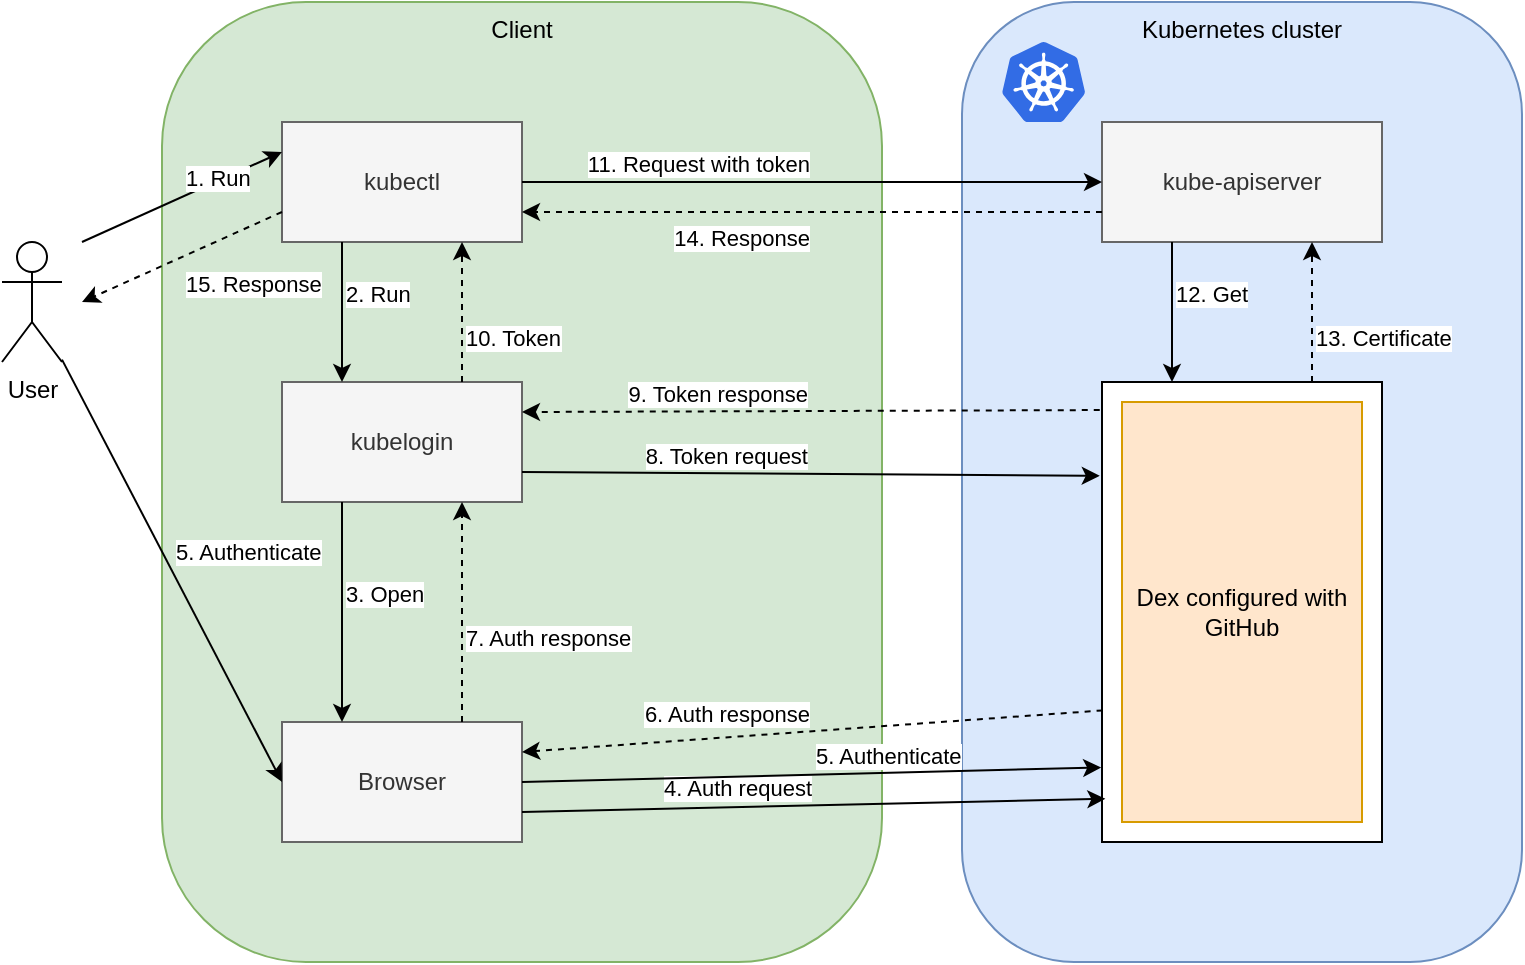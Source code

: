 <mxfile>
    <diagram name="Page-1" id="C5R21gGD6Sj-pSpwg8dC">
        <mxGraphModel dx="757" dy="660" grid="1" gridSize="10" guides="1" tooltips="1" connect="1" arrows="1" fold="1" page="1" pageScale="1" pageWidth="827" pageHeight="1169" math="0" shadow="0">
            <root>
                <mxCell id="0"/>
                <mxCell id="1" parent="0"/>
                <mxCell id="2" value="Client" style="rounded=1;whiteSpace=wrap;html=1;arcSize=20;verticalAlign=top;align=center;fillColor=#d5e8d4;strokeColor=#82b366;" parent="1" vertex="1">
                    <mxGeometry x="120" y="80" width="360" height="480" as="geometry"/>
                </mxCell>
                <mxCell id="3" value="Kubernetes cluster" style="rounded=1;whiteSpace=wrap;html=1;arcSize=20;verticalAlign=top;align=center;fillColor=#dae8fc;strokeColor=#6c8ebf;" parent="1" vertex="1">
                    <mxGeometry x="520" y="80" width="280" height="480" as="geometry"/>
                </mxCell>
                <mxCell id="4" value="User" style="shape=umlActor;verticalLabelPosition=bottom;verticalAlign=top;html=1;" parent="1" vertex="1">
                    <mxGeometry x="40" y="200" width="30" height="60" as="geometry"/>
                </mxCell>
                <mxCell id="5" value="kubectl" style="rounded=0;whiteSpace=wrap;html=1;fillColor=#f5f5f5;strokeColor=#666666;fontColor=#333333;" parent="1" vertex="1">
                    <mxGeometry x="180" y="140" width="120" height="60" as="geometry"/>
                </mxCell>
                <mxCell id="6" value="kubelogin" style="rounded=0;whiteSpace=wrap;html=1;fillColor=#f5f5f5;strokeColor=#666666;fontColor=#333333;" parent="1" vertex="1">
                    <mxGeometry x="180" y="270" width="120" height="60" as="geometry"/>
                </mxCell>
                <mxCell id="7" value="Browser" style="rounded=0;whiteSpace=wrap;html=1;fillColor=#f5f5f5;strokeColor=#666666;fontColor=#333333;" parent="1" vertex="1">
                    <mxGeometry x="180" y="440" width="120" height="60" as="geometry"/>
                </mxCell>
                <mxCell id="8" value="kube-apiserver" style="rounded=0;whiteSpace=wrap;html=1;fillColor=#f5f5f5;strokeColor=#666666;fontColor=#333333;" parent="1" vertex="1">
                    <mxGeometry x="590" y="140" width="140" height="60" as="geometry"/>
                </mxCell>
                <mxCell id="9" value="" style="rounded=0;whiteSpace=wrap;html=1;" parent="1" vertex="1">
                    <mxGeometry x="590" y="270" width="140" height="230" as="geometry"/>
                </mxCell>
                <mxCell id="10" value="Dex configured with GitHub" style="rounded=0;whiteSpace=wrap;html=1;fillColor=#ffe6cc;strokeColor=#d79b00;align=center;verticalAlign=middle;" parent="9" vertex="1">
                    <mxGeometry x="10" y="10" width="120" height="210" as="geometry"/>
                </mxCell>
                <mxCell id="11" value="1. Run" style="endArrow=classic;html=1;rounded=0;align=left;verticalAlign=bottom;entryX=0;entryY=0.25;entryDx=0;entryDy=0;" parent="1" target="5" edge="1">
                    <mxGeometry width="50" height="50" relative="1" as="geometry">
                        <mxPoint x="80" y="200" as="sourcePoint"/>
                        <mxPoint x="150" y="160" as="targetPoint"/>
                    </mxGeometry>
                </mxCell>
                <mxCell id="12" value="2. Run" style="endArrow=classic;html=1;rounded=0;align=left;verticalAlign=bottom;entryX=0.25;entryY=0;entryDx=0;entryDy=0;exitX=0.25;exitY=1;exitDx=0;exitDy=0;" parent="1" source="5" target="6" edge="1">
                    <mxGeometry width="50" height="50" relative="1" as="geometry">
                        <mxPoint x="240" y="210" as="sourcePoint"/>
                        <mxPoint x="240" y="260" as="targetPoint"/>
                    </mxGeometry>
                </mxCell>
                <mxCell id="13" value="3. Open" style="endArrow=classic;html=1;rounded=0;align=left;verticalAlign=bottom;entryX=0.25;entryY=0;entryDx=0;entryDy=0;exitX=0.25;exitY=1;exitDx=0;exitDy=0;" parent="1" source="6" target="7" edge="1">
                    <mxGeometry width="50" height="50" relative="1" as="geometry">
                        <mxPoint x="240" y="340" as="sourcePoint"/>
                        <mxPoint x="240" y="430" as="targetPoint"/>
                    </mxGeometry>
                </mxCell>
                <mxCell id="14" value="4. Auth request" style="endArrow=classic;html=1;rounded=0;align=right;verticalAlign=bottom;exitX=1;exitY=0.75;exitDx=0;exitDy=0;entryX=0.012;entryY=0.906;entryDx=0;entryDy=0;entryPerimeter=0;" parent="1" source="7" target="9" edge="1">
                    <mxGeometry width="50" height="50" relative="1" as="geometry">
                        <mxPoint x="310" y="460" as="sourcePoint"/>
                        <mxPoint x="580" y="460" as="targetPoint"/>
                    </mxGeometry>
                </mxCell>
                <mxCell id="15" value="5. Authenticate" style="endArrow=classic;html=1;rounded=0;align=left;verticalAlign=bottom;entryX=0;entryY=0.5;entryDx=0;entryDy=0;" parent="1" source="4" target="7" edge="1">
                    <mxGeometry width="50" height="50" relative="1" as="geometry">
                        <mxPoint x="70" y="470" as="sourcePoint"/>
                        <mxPoint x="170" y="470" as="targetPoint"/>
                    </mxGeometry>
                </mxCell>
                <mxCell id="16" value="6. Auth response" style="endArrow=classic;html=1;rounded=0;dashed=1;align=right;verticalAlign=bottom;entryX=1;entryY=0.25;entryDx=0;entryDy=0;exitX=0.002;exitY=0.714;exitDx=0;exitDy=0;exitPerimeter=0;" parent="1" source="9" target="7" edge="1">
                    <mxGeometry width="50" height="50" relative="1" as="geometry">
                        <mxPoint x="580" y="480" as="sourcePoint"/>
                        <mxPoint x="310" y="480" as="targetPoint"/>
                    </mxGeometry>
                </mxCell>
                <mxCell id="17" value="7. Auth response" style="endArrow=classic;html=1;rounded=0;dashed=1;align=left;verticalAlign=top;entryX=0.75;entryY=1;entryDx=0;entryDy=0;exitX=0.75;exitY=0;exitDx=0;exitDy=0;" parent="1" source="7" target="6" edge="1">
                    <mxGeometry width="50" height="50" relative="1" as="geometry">
                        <mxPoint x="240" y="430" as="sourcePoint"/>
                        <mxPoint x="240" y="340" as="targetPoint"/>
                    </mxGeometry>
                </mxCell>
                <mxCell id="18" value="8. Token request" style="endArrow=classic;html=1;rounded=0;align=right;verticalAlign=bottom;entryX=-0.008;entryY=0.204;entryDx=0;entryDy=0;entryPerimeter=0;exitX=1;exitY=0.75;exitDx=0;exitDy=0;" parent="1" source="6" target="9" edge="1">
                    <mxGeometry width="50" height="50" relative="1" as="geometry">
                        <mxPoint x="310" y="290" as="sourcePoint"/>
                        <mxPoint x="580" y="290" as="targetPoint"/>
                    </mxGeometry>
                </mxCell>
                <mxCell id="19" value="9. Token response" style="endArrow=classic;html=1;rounded=0;dashed=1;align=right;verticalAlign=bottom;exitX=-0.008;exitY=0.061;exitDx=0;exitDy=0;exitPerimeter=0;entryX=1;entryY=0.25;entryDx=0;entryDy=0;" parent="1" source="9" target="6" edge="1">
                    <mxGeometry width="50" height="50" relative="1" as="geometry">
                        <mxPoint x="580" y="310" as="sourcePoint"/>
                        <mxPoint x="310" y="310" as="targetPoint"/>
                    </mxGeometry>
                </mxCell>
                <mxCell id="20" value="10. Token" style="endArrow=classic;html=1;rounded=0;dashed=1;align=left;verticalAlign=top;exitX=0.75;exitY=0;exitDx=0;exitDy=0;entryX=0.75;entryY=1;entryDx=0;entryDy=0;" parent="1" source="6" target="5" edge="1">
                    <mxGeometry width="50" height="50" relative="1" as="geometry">
                        <mxPoint x="240" y="260" as="sourcePoint"/>
                        <mxPoint x="240" y="210" as="targetPoint"/>
                    </mxGeometry>
                </mxCell>
                <mxCell id="21" value="11. Request with token" style="endArrow=classic;html=1;rounded=0;align=right;verticalAlign=bottom;" parent="1" source="5" target="8" edge="1">
                    <mxGeometry width="50" height="50" relative="1" as="geometry">
                        <mxPoint x="310" y="160" as="sourcePoint"/>
                        <mxPoint x="580" y="160" as="targetPoint"/>
                    </mxGeometry>
                </mxCell>
                <mxCell id="22" value="12. Get" style="endArrow=classic;html=1;rounded=0;align=left;verticalAlign=bottom;exitX=0.25;exitY=1;exitDx=0;exitDy=0;entryX=0.25;entryY=0;entryDx=0;entryDy=0;" parent="1" source="8" target="9" edge="1">
                    <mxGeometry width="50" height="50" relative="1" as="geometry">
                        <mxPoint x="660" y="210" as="sourcePoint"/>
                        <mxPoint x="660" y="260" as="targetPoint"/>
                    </mxGeometry>
                </mxCell>
                <mxCell id="23" value="13. Certificate" style="endArrow=classic;html=1;rounded=0;dashed=1;align=left;verticalAlign=top;entryX=0.75;entryY=1;entryDx=0;entryDy=0;exitX=0.75;exitY=0;exitDx=0;exitDy=0;" parent="1" source="9" target="8" edge="1">
                    <mxGeometry width="50" height="50" relative="1" as="geometry">
                        <mxPoint x="680" y="260" as="sourcePoint"/>
                        <mxPoint x="680" y="210" as="targetPoint"/>
                    </mxGeometry>
                </mxCell>
                <mxCell id="24" value="14. Response" style="endArrow=classic;html=1;rounded=0;dashed=1;align=right;verticalAlign=top;entryX=1;entryY=0.75;entryDx=0;entryDy=0;exitX=0;exitY=0.75;exitDx=0;exitDy=0;" parent="1" source="8" target="5" edge="1">
                    <mxGeometry width="50" height="50" relative="1" as="geometry">
                        <mxPoint x="580" y="180" as="sourcePoint"/>
                        <mxPoint x="310" y="180" as="targetPoint"/>
                    </mxGeometry>
                </mxCell>
                <mxCell id="25" value="15. Response" style="endArrow=classic;html=1;rounded=0;dashed=1;align=left;verticalAlign=top;targetDx=-5;targetDy=5;exitX=0;exitY=0.75;exitDx=0;exitDy=0;" parent="1" source="5" edge="1">
                    <mxGeometry width="50" height="50" relative="1" as="geometry">
                        <mxPoint x="170" y="230" as="sourcePoint"/>
                        <mxPoint x="80" y="230" as="targetPoint"/>
                    </mxGeometry>
                </mxCell>
                <mxCell id="27" value="5. Authenticate" style="endArrow=classic;html=1;rounded=0;align=left;verticalAlign=bottom;entryX=-0.003;entryY=0.838;entryDx=0;entryDy=0;exitX=1;exitY=0.5;exitDx=0;exitDy=0;entryPerimeter=0;" edge="1" parent="1" source="7" target="9">
                    <mxGeometry width="50" height="50" relative="1" as="geometry">
                        <mxPoint x="80" y="269" as="sourcePoint"/>
                        <mxPoint x="190" y="480" as="targetPoint"/>
                    </mxGeometry>
                </mxCell>
                <mxCell id="28" value="" style="image;sketch=0;aspect=fixed;html=1;points=[];align=center;fontSize=12;image=img/lib/mscae/Kubernetes.svg;" vertex="1" parent="1">
                    <mxGeometry x="540" y="100" width="41.67" height="40" as="geometry"/>
                </mxCell>
            </root>
        </mxGraphModel>
    </diagram>
</mxfile>